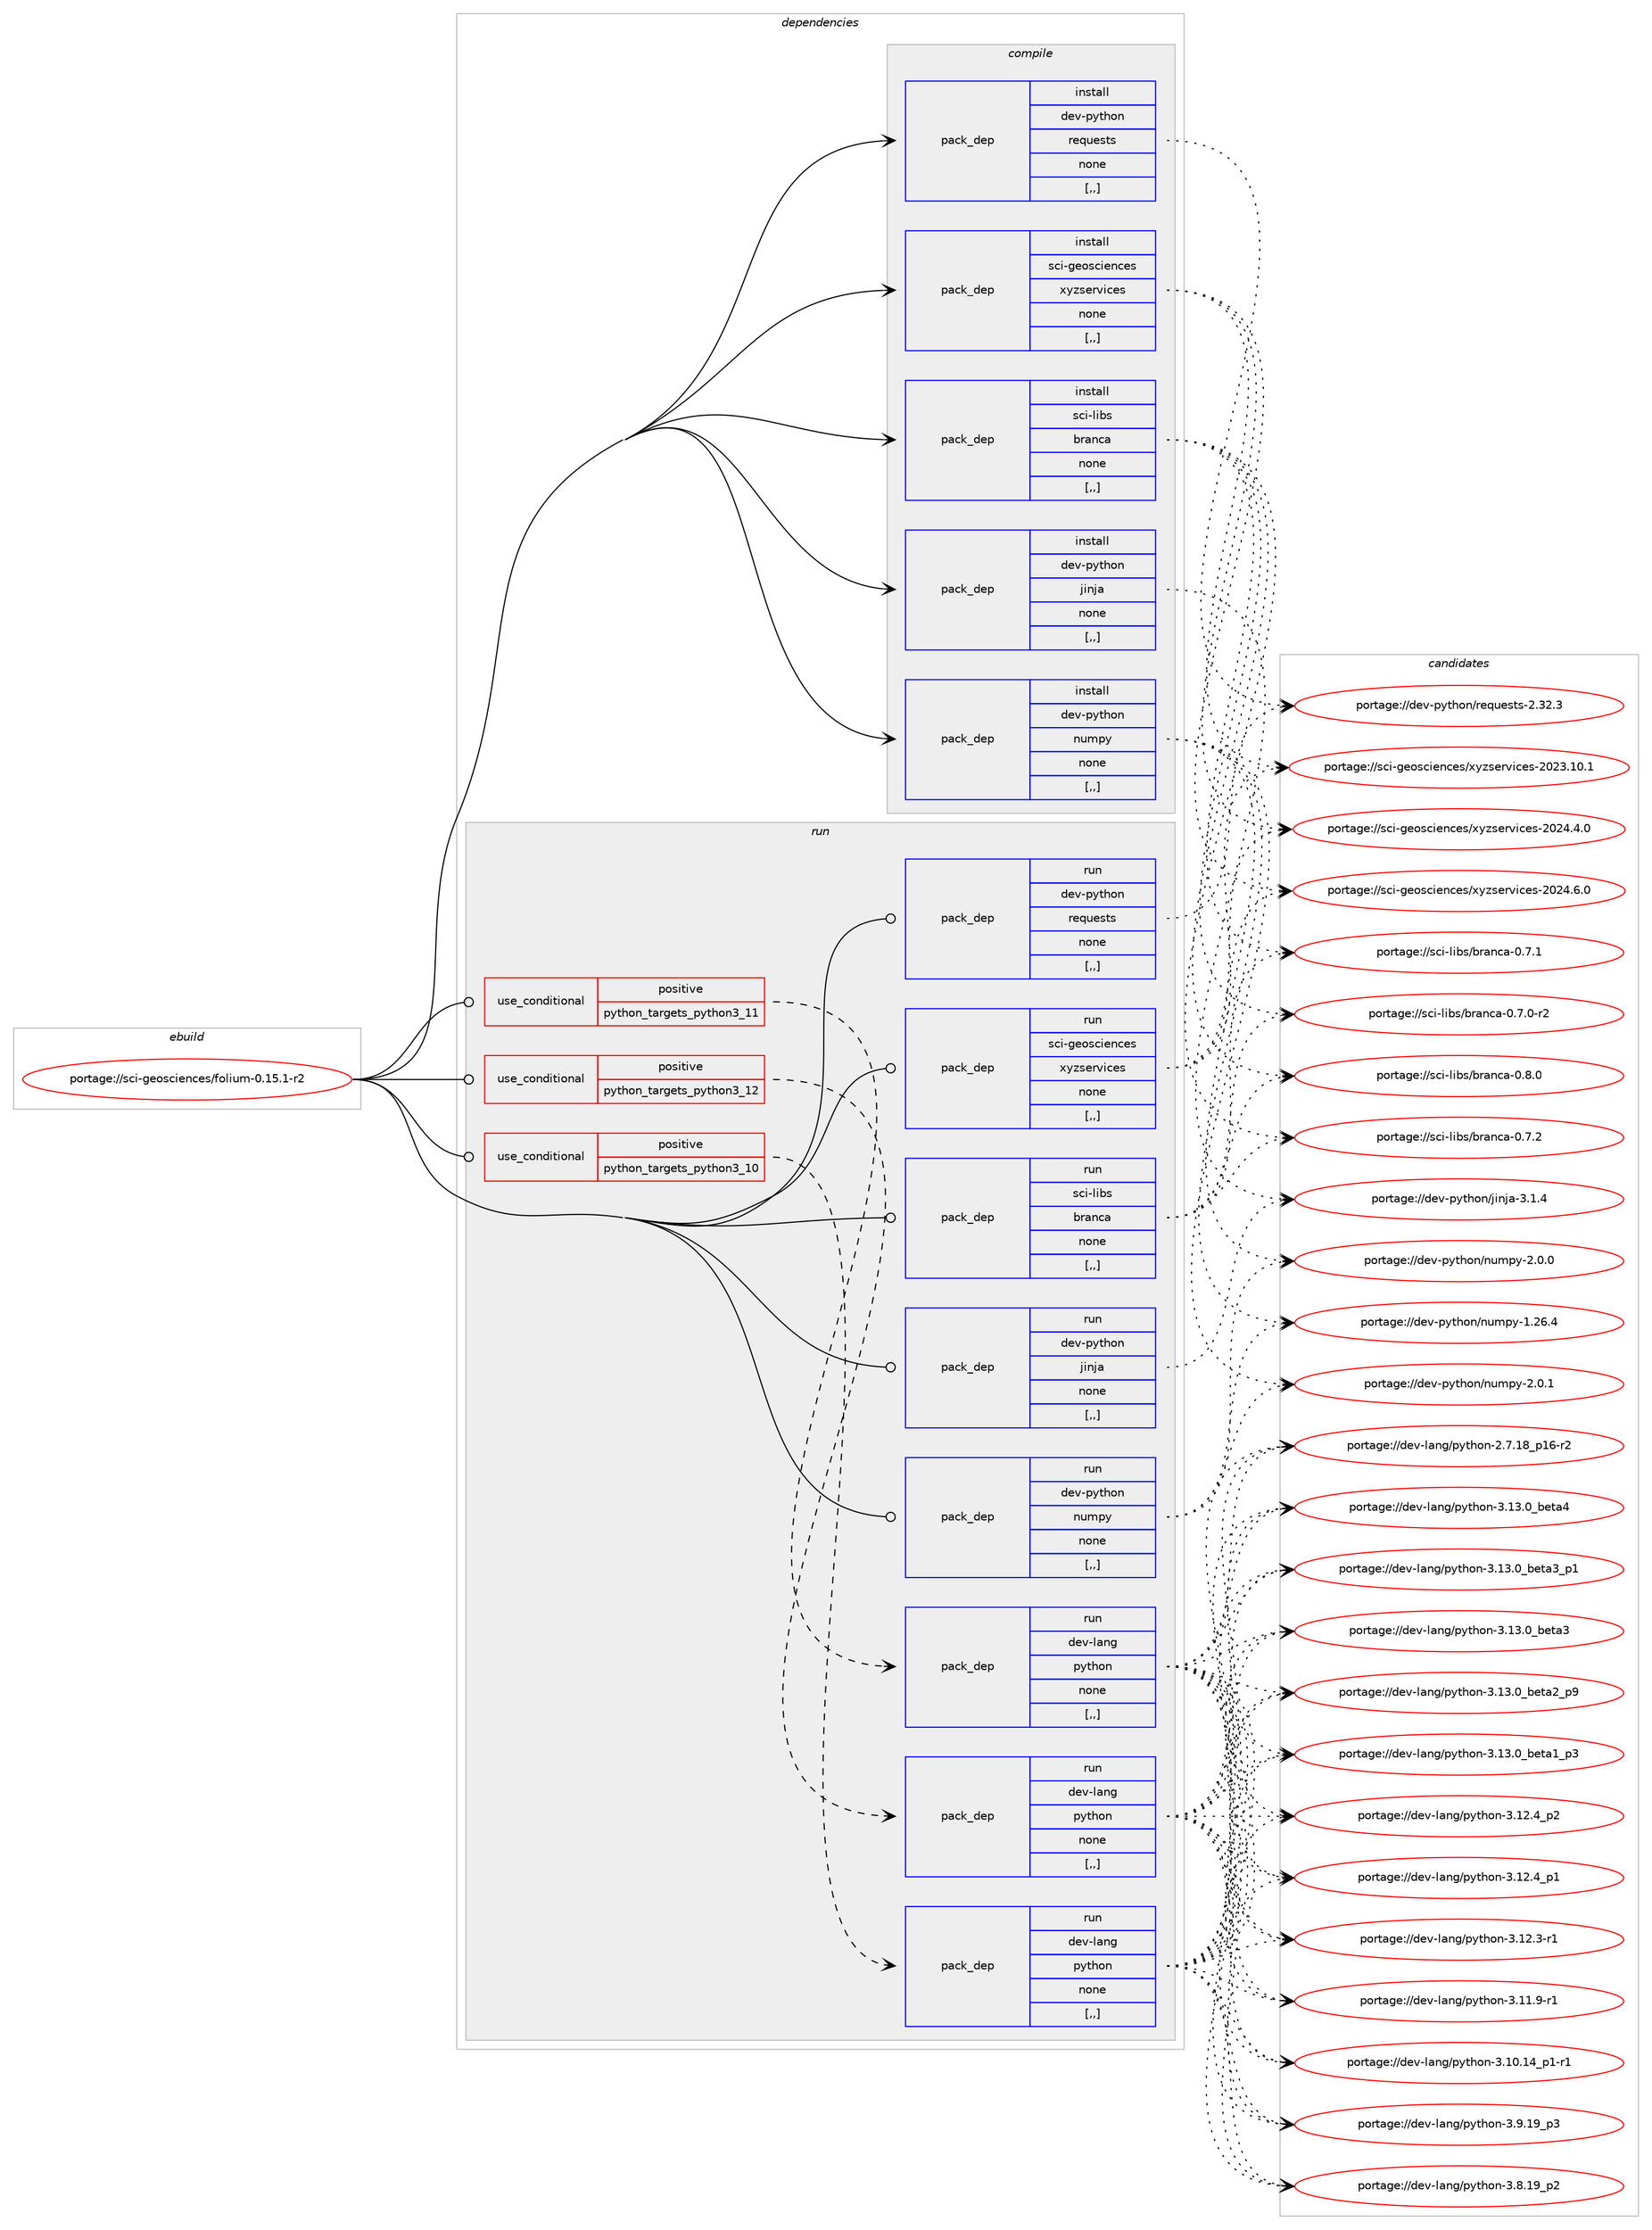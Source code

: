 digraph prolog {

# *************
# Graph options
# *************

newrank=true;
concentrate=true;
compound=true;
graph [rankdir=LR,fontname=Helvetica,fontsize=10,ranksep=1.5];#, ranksep=2.5, nodesep=0.2];
edge  [arrowhead=vee];
node  [fontname=Helvetica,fontsize=10];

# **********
# The ebuild
# **********

subgraph cluster_leftcol {
color=gray;
label=<<i>ebuild</i>>;
id [label="portage://sci-geosciences/folium-0.15.1-r2", color=red, width=4, href="../sci-geosciences/folium-0.15.1-r2.svg"];
}

# ****************
# The dependencies
# ****************

subgraph cluster_midcol {
color=gray;
label=<<i>dependencies</i>>;
subgraph cluster_compile {
fillcolor="#eeeeee";
style=filled;
label=<<i>compile</i>>;
subgraph pack288505 {
dependency395911 [label=<<TABLE BORDER="0" CELLBORDER="1" CELLSPACING="0" CELLPADDING="4" WIDTH="220"><TR><TD ROWSPAN="6" CELLPADDING="30">pack_dep</TD></TR><TR><TD WIDTH="110">install</TD></TR><TR><TD>dev-python</TD></TR><TR><TD>jinja</TD></TR><TR><TD>none</TD></TR><TR><TD>[,,]</TD></TR></TABLE>>, shape=none, color=blue];
}
id:e -> dependency395911:w [weight=20,style="solid",arrowhead="vee"];
subgraph pack288506 {
dependency395912 [label=<<TABLE BORDER="0" CELLBORDER="1" CELLSPACING="0" CELLPADDING="4" WIDTH="220"><TR><TD ROWSPAN="6" CELLPADDING="30">pack_dep</TD></TR><TR><TD WIDTH="110">install</TD></TR><TR><TD>dev-python</TD></TR><TR><TD>numpy</TD></TR><TR><TD>none</TD></TR><TR><TD>[,,]</TD></TR></TABLE>>, shape=none, color=blue];
}
id:e -> dependency395912:w [weight=20,style="solid",arrowhead="vee"];
subgraph pack288507 {
dependency395913 [label=<<TABLE BORDER="0" CELLBORDER="1" CELLSPACING="0" CELLPADDING="4" WIDTH="220"><TR><TD ROWSPAN="6" CELLPADDING="30">pack_dep</TD></TR><TR><TD WIDTH="110">install</TD></TR><TR><TD>dev-python</TD></TR><TR><TD>requests</TD></TR><TR><TD>none</TD></TR><TR><TD>[,,]</TD></TR></TABLE>>, shape=none, color=blue];
}
id:e -> dependency395913:w [weight=20,style="solid",arrowhead="vee"];
subgraph pack288508 {
dependency395914 [label=<<TABLE BORDER="0" CELLBORDER="1" CELLSPACING="0" CELLPADDING="4" WIDTH="220"><TR><TD ROWSPAN="6" CELLPADDING="30">pack_dep</TD></TR><TR><TD WIDTH="110">install</TD></TR><TR><TD>sci-geosciences</TD></TR><TR><TD>xyzservices</TD></TR><TR><TD>none</TD></TR><TR><TD>[,,]</TD></TR></TABLE>>, shape=none, color=blue];
}
id:e -> dependency395914:w [weight=20,style="solid",arrowhead="vee"];
subgraph pack288509 {
dependency395915 [label=<<TABLE BORDER="0" CELLBORDER="1" CELLSPACING="0" CELLPADDING="4" WIDTH="220"><TR><TD ROWSPAN="6" CELLPADDING="30">pack_dep</TD></TR><TR><TD WIDTH="110">install</TD></TR><TR><TD>sci-libs</TD></TR><TR><TD>branca</TD></TR><TR><TD>none</TD></TR><TR><TD>[,,]</TD></TR></TABLE>>, shape=none, color=blue];
}
id:e -> dependency395915:w [weight=20,style="solid",arrowhead="vee"];
}
subgraph cluster_compileandrun {
fillcolor="#eeeeee";
style=filled;
label=<<i>compile and run</i>>;
}
subgraph cluster_run {
fillcolor="#eeeeee";
style=filled;
label=<<i>run</i>>;
subgraph cond104590 {
dependency395916 [label=<<TABLE BORDER="0" CELLBORDER="1" CELLSPACING="0" CELLPADDING="4"><TR><TD ROWSPAN="3" CELLPADDING="10">use_conditional</TD></TR><TR><TD>positive</TD></TR><TR><TD>python_targets_python3_10</TD></TR></TABLE>>, shape=none, color=red];
subgraph pack288510 {
dependency395917 [label=<<TABLE BORDER="0" CELLBORDER="1" CELLSPACING="0" CELLPADDING="4" WIDTH="220"><TR><TD ROWSPAN="6" CELLPADDING="30">pack_dep</TD></TR><TR><TD WIDTH="110">run</TD></TR><TR><TD>dev-lang</TD></TR><TR><TD>python</TD></TR><TR><TD>none</TD></TR><TR><TD>[,,]</TD></TR></TABLE>>, shape=none, color=blue];
}
dependency395916:e -> dependency395917:w [weight=20,style="dashed",arrowhead="vee"];
}
id:e -> dependency395916:w [weight=20,style="solid",arrowhead="odot"];
subgraph cond104591 {
dependency395918 [label=<<TABLE BORDER="0" CELLBORDER="1" CELLSPACING="0" CELLPADDING="4"><TR><TD ROWSPAN="3" CELLPADDING="10">use_conditional</TD></TR><TR><TD>positive</TD></TR><TR><TD>python_targets_python3_11</TD></TR></TABLE>>, shape=none, color=red];
subgraph pack288511 {
dependency395919 [label=<<TABLE BORDER="0" CELLBORDER="1" CELLSPACING="0" CELLPADDING="4" WIDTH="220"><TR><TD ROWSPAN="6" CELLPADDING="30">pack_dep</TD></TR><TR><TD WIDTH="110">run</TD></TR><TR><TD>dev-lang</TD></TR><TR><TD>python</TD></TR><TR><TD>none</TD></TR><TR><TD>[,,]</TD></TR></TABLE>>, shape=none, color=blue];
}
dependency395918:e -> dependency395919:w [weight=20,style="dashed",arrowhead="vee"];
}
id:e -> dependency395918:w [weight=20,style="solid",arrowhead="odot"];
subgraph cond104592 {
dependency395920 [label=<<TABLE BORDER="0" CELLBORDER="1" CELLSPACING="0" CELLPADDING="4"><TR><TD ROWSPAN="3" CELLPADDING="10">use_conditional</TD></TR><TR><TD>positive</TD></TR><TR><TD>python_targets_python3_12</TD></TR></TABLE>>, shape=none, color=red];
subgraph pack288512 {
dependency395921 [label=<<TABLE BORDER="0" CELLBORDER="1" CELLSPACING="0" CELLPADDING="4" WIDTH="220"><TR><TD ROWSPAN="6" CELLPADDING="30">pack_dep</TD></TR><TR><TD WIDTH="110">run</TD></TR><TR><TD>dev-lang</TD></TR><TR><TD>python</TD></TR><TR><TD>none</TD></TR><TR><TD>[,,]</TD></TR></TABLE>>, shape=none, color=blue];
}
dependency395920:e -> dependency395921:w [weight=20,style="dashed",arrowhead="vee"];
}
id:e -> dependency395920:w [weight=20,style="solid",arrowhead="odot"];
subgraph pack288513 {
dependency395922 [label=<<TABLE BORDER="0" CELLBORDER="1" CELLSPACING="0" CELLPADDING="4" WIDTH="220"><TR><TD ROWSPAN="6" CELLPADDING="30">pack_dep</TD></TR><TR><TD WIDTH="110">run</TD></TR><TR><TD>dev-python</TD></TR><TR><TD>jinja</TD></TR><TR><TD>none</TD></TR><TR><TD>[,,]</TD></TR></TABLE>>, shape=none, color=blue];
}
id:e -> dependency395922:w [weight=20,style="solid",arrowhead="odot"];
subgraph pack288514 {
dependency395923 [label=<<TABLE BORDER="0" CELLBORDER="1" CELLSPACING="0" CELLPADDING="4" WIDTH="220"><TR><TD ROWSPAN="6" CELLPADDING="30">pack_dep</TD></TR><TR><TD WIDTH="110">run</TD></TR><TR><TD>dev-python</TD></TR><TR><TD>numpy</TD></TR><TR><TD>none</TD></TR><TR><TD>[,,]</TD></TR></TABLE>>, shape=none, color=blue];
}
id:e -> dependency395923:w [weight=20,style="solid",arrowhead="odot"];
subgraph pack288515 {
dependency395924 [label=<<TABLE BORDER="0" CELLBORDER="1" CELLSPACING="0" CELLPADDING="4" WIDTH="220"><TR><TD ROWSPAN="6" CELLPADDING="30">pack_dep</TD></TR><TR><TD WIDTH="110">run</TD></TR><TR><TD>dev-python</TD></TR><TR><TD>requests</TD></TR><TR><TD>none</TD></TR><TR><TD>[,,]</TD></TR></TABLE>>, shape=none, color=blue];
}
id:e -> dependency395924:w [weight=20,style="solid",arrowhead="odot"];
subgraph pack288516 {
dependency395925 [label=<<TABLE BORDER="0" CELLBORDER="1" CELLSPACING="0" CELLPADDING="4" WIDTH="220"><TR><TD ROWSPAN="6" CELLPADDING="30">pack_dep</TD></TR><TR><TD WIDTH="110">run</TD></TR><TR><TD>sci-geosciences</TD></TR><TR><TD>xyzservices</TD></TR><TR><TD>none</TD></TR><TR><TD>[,,]</TD></TR></TABLE>>, shape=none, color=blue];
}
id:e -> dependency395925:w [weight=20,style="solid",arrowhead="odot"];
subgraph pack288517 {
dependency395926 [label=<<TABLE BORDER="0" CELLBORDER="1" CELLSPACING="0" CELLPADDING="4" WIDTH="220"><TR><TD ROWSPAN="6" CELLPADDING="30">pack_dep</TD></TR><TR><TD WIDTH="110">run</TD></TR><TR><TD>sci-libs</TD></TR><TR><TD>branca</TD></TR><TR><TD>none</TD></TR><TR><TD>[,,]</TD></TR></TABLE>>, shape=none, color=blue];
}
id:e -> dependency395926:w [weight=20,style="solid",arrowhead="odot"];
}
}

# **************
# The candidates
# **************

subgraph cluster_choices {
rank=same;
color=gray;
label=<<i>candidates</i>>;

subgraph choice288505 {
color=black;
nodesep=1;
choice100101118451121211161041111104710610511010697455146494652 [label="portage://dev-python/jinja-3.1.4", color=red, width=4,href="../dev-python/jinja-3.1.4.svg"];
dependency395911:e -> choice100101118451121211161041111104710610511010697455146494652:w [style=dotted,weight="100"];
}
subgraph choice288506 {
color=black;
nodesep=1;
choice1001011184511212111610411111047110117109112121455046484649 [label="portage://dev-python/numpy-2.0.1", color=red, width=4,href="../dev-python/numpy-2.0.1.svg"];
choice1001011184511212111610411111047110117109112121455046484648 [label="portage://dev-python/numpy-2.0.0", color=red, width=4,href="../dev-python/numpy-2.0.0.svg"];
choice100101118451121211161041111104711011710911212145494650544652 [label="portage://dev-python/numpy-1.26.4", color=red, width=4,href="../dev-python/numpy-1.26.4.svg"];
dependency395912:e -> choice1001011184511212111610411111047110117109112121455046484649:w [style=dotted,weight="100"];
dependency395912:e -> choice1001011184511212111610411111047110117109112121455046484648:w [style=dotted,weight="100"];
dependency395912:e -> choice100101118451121211161041111104711011710911212145494650544652:w [style=dotted,weight="100"];
}
subgraph choice288507 {
color=black;
nodesep=1;
choice100101118451121211161041111104711410111311710111511611545504651504651 [label="portage://dev-python/requests-2.32.3", color=red, width=4,href="../dev-python/requests-2.32.3.svg"];
dependency395913:e -> choice100101118451121211161041111104711410111311710111511611545504651504651:w [style=dotted,weight="100"];
}
subgraph choice288508 {
color=black;
nodesep=1;
choice115991054510310111111599105101110991011154712012112211510111411810599101115455048505246544648 [label="portage://sci-geosciences/xyzservices-2024.6.0", color=red, width=4,href="../sci-geosciences/xyzservices-2024.6.0.svg"];
choice115991054510310111111599105101110991011154712012112211510111411810599101115455048505246524648 [label="portage://sci-geosciences/xyzservices-2024.4.0", color=red, width=4,href="../sci-geosciences/xyzservices-2024.4.0.svg"];
choice11599105451031011111159910510111099101115471201211221151011141181059910111545504850514649484649 [label="portage://sci-geosciences/xyzservices-2023.10.1", color=red, width=4,href="../sci-geosciences/xyzservices-2023.10.1.svg"];
dependency395914:e -> choice115991054510310111111599105101110991011154712012112211510111411810599101115455048505246544648:w [style=dotted,weight="100"];
dependency395914:e -> choice115991054510310111111599105101110991011154712012112211510111411810599101115455048505246524648:w [style=dotted,weight="100"];
dependency395914:e -> choice11599105451031011111159910510111099101115471201211221151011141181059910111545504850514649484649:w [style=dotted,weight="100"];
}
subgraph choice288509 {
color=black;
nodesep=1;
choice1159910545108105981154798114971109997454846564648 [label="portage://sci-libs/branca-0.8.0", color=red, width=4,href="../sci-libs/branca-0.8.0.svg"];
choice1159910545108105981154798114971109997454846554650 [label="portage://sci-libs/branca-0.7.2", color=red, width=4,href="../sci-libs/branca-0.7.2.svg"];
choice1159910545108105981154798114971109997454846554649 [label="portage://sci-libs/branca-0.7.1", color=red, width=4,href="../sci-libs/branca-0.7.1.svg"];
choice11599105451081059811547981149711099974548465546484511450 [label="portage://sci-libs/branca-0.7.0-r2", color=red, width=4,href="../sci-libs/branca-0.7.0-r2.svg"];
dependency395915:e -> choice1159910545108105981154798114971109997454846564648:w [style=dotted,weight="100"];
dependency395915:e -> choice1159910545108105981154798114971109997454846554650:w [style=dotted,weight="100"];
dependency395915:e -> choice1159910545108105981154798114971109997454846554649:w [style=dotted,weight="100"];
dependency395915:e -> choice11599105451081059811547981149711099974548465546484511450:w [style=dotted,weight="100"];
}
subgraph choice288510 {
color=black;
nodesep=1;
choice1001011184510897110103471121211161041111104551464951464895981011169752 [label="portage://dev-lang/python-3.13.0_beta4", color=red, width=4,href="../dev-lang/python-3.13.0_beta4.svg"];
choice10010111845108971101034711212111610411111045514649514648959810111697519511249 [label="portage://dev-lang/python-3.13.0_beta3_p1", color=red, width=4,href="../dev-lang/python-3.13.0_beta3_p1.svg"];
choice1001011184510897110103471121211161041111104551464951464895981011169751 [label="portage://dev-lang/python-3.13.0_beta3", color=red, width=4,href="../dev-lang/python-3.13.0_beta3.svg"];
choice10010111845108971101034711212111610411111045514649514648959810111697509511257 [label="portage://dev-lang/python-3.13.0_beta2_p9", color=red, width=4,href="../dev-lang/python-3.13.0_beta2_p9.svg"];
choice10010111845108971101034711212111610411111045514649514648959810111697499511251 [label="portage://dev-lang/python-3.13.0_beta1_p3", color=red, width=4,href="../dev-lang/python-3.13.0_beta1_p3.svg"];
choice100101118451089711010347112121116104111110455146495046529511250 [label="portage://dev-lang/python-3.12.4_p2", color=red, width=4,href="../dev-lang/python-3.12.4_p2.svg"];
choice100101118451089711010347112121116104111110455146495046529511249 [label="portage://dev-lang/python-3.12.4_p1", color=red, width=4,href="../dev-lang/python-3.12.4_p1.svg"];
choice100101118451089711010347112121116104111110455146495046514511449 [label="portage://dev-lang/python-3.12.3-r1", color=red, width=4,href="../dev-lang/python-3.12.3-r1.svg"];
choice100101118451089711010347112121116104111110455146494946574511449 [label="portage://dev-lang/python-3.11.9-r1", color=red, width=4,href="../dev-lang/python-3.11.9-r1.svg"];
choice100101118451089711010347112121116104111110455146494846495295112494511449 [label="portage://dev-lang/python-3.10.14_p1-r1", color=red, width=4,href="../dev-lang/python-3.10.14_p1-r1.svg"];
choice100101118451089711010347112121116104111110455146574649579511251 [label="portage://dev-lang/python-3.9.19_p3", color=red, width=4,href="../dev-lang/python-3.9.19_p3.svg"];
choice100101118451089711010347112121116104111110455146564649579511250 [label="portage://dev-lang/python-3.8.19_p2", color=red, width=4,href="../dev-lang/python-3.8.19_p2.svg"];
choice100101118451089711010347112121116104111110455046554649569511249544511450 [label="portage://dev-lang/python-2.7.18_p16-r2", color=red, width=4,href="../dev-lang/python-2.7.18_p16-r2.svg"];
dependency395917:e -> choice1001011184510897110103471121211161041111104551464951464895981011169752:w [style=dotted,weight="100"];
dependency395917:e -> choice10010111845108971101034711212111610411111045514649514648959810111697519511249:w [style=dotted,weight="100"];
dependency395917:e -> choice1001011184510897110103471121211161041111104551464951464895981011169751:w [style=dotted,weight="100"];
dependency395917:e -> choice10010111845108971101034711212111610411111045514649514648959810111697509511257:w [style=dotted,weight="100"];
dependency395917:e -> choice10010111845108971101034711212111610411111045514649514648959810111697499511251:w [style=dotted,weight="100"];
dependency395917:e -> choice100101118451089711010347112121116104111110455146495046529511250:w [style=dotted,weight="100"];
dependency395917:e -> choice100101118451089711010347112121116104111110455146495046529511249:w [style=dotted,weight="100"];
dependency395917:e -> choice100101118451089711010347112121116104111110455146495046514511449:w [style=dotted,weight="100"];
dependency395917:e -> choice100101118451089711010347112121116104111110455146494946574511449:w [style=dotted,weight="100"];
dependency395917:e -> choice100101118451089711010347112121116104111110455146494846495295112494511449:w [style=dotted,weight="100"];
dependency395917:e -> choice100101118451089711010347112121116104111110455146574649579511251:w [style=dotted,weight="100"];
dependency395917:e -> choice100101118451089711010347112121116104111110455146564649579511250:w [style=dotted,weight="100"];
dependency395917:e -> choice100101118451089711010347112121116104111110455046554649569511249544511450:w [style=dotted,weight="100"];
}
subgraph choice288511 {
color=black;
nodesep=1;
choice1001011184510897110103471121211161041111104551464951464895981011169752 [label="portage://dev-lang/python-3.13.0_beta4", color=red, width=4,href="../dev-lang/python-3.13.0_beta4.svg"];
choice10010111845108971101034711212111610411111045514649514648959810111697519511249 [label="portage://dev-lang/python-3.13.0_beta3_p1", color=red, width=4,href="../dev-lang/python-3.13.0_beta3_p1.svg"];
choice1001011184510897110103471121211161041111104551464951464895981011169751 [label="portage://dev-lang/python-3.13.0_beta3", color=red, width=4,href="../dev-lang/python-3.13.0_beta3.svg"];
choice10010111845108971101034711212111610411111045514649514648959810111697509511257 [label="portage://dev-lang/python-3.13.0_beta2_p9", color=red, width=4,href="../dev-lang/python-3.13.0_beta2_p9.svg"];
choice10010111845108971101034711212111610411111045514649514648959810111697499511251 [label="portage://dev-lang/python-3.13.0_beta1_p3", color=red, width=4,href="../dev-lang/python-3.13.0_beta1_p3.svg"];
choice100101118451089711010347112121116104111110455146495046529511250 [label="portage://dev-lang/python-3.12.4_p2", color=red, width=4,href="../dev-lang/python-3.12.4_p2.svg"];
choice100101118451089711010347112121116104111110455146495046529511249 [label="portage://dev-lang/python-3.12.4_p1", color=red, width=4,href="../dev-lang/python-3.12.4_p1.svg"];
choice100101118451089711010347112121116104111110455146495046514511449 [label="portage://dev-lang/python-3.12.3-r1", color=red, width=4,href="../dev-lang/python-3.12.3-r1.svg"];
choice100101118451089711010347112121116104111110455146494946574511449 [label="portage://dev-lang/python-3.11.9-r1", color=red, width=4,href="../dev-lang/python-3.11.9-r1.svg"];
choice100101118451089711010347112121116104111110455146494846495295112494511449 [label="portage://dev-lang/python-3.10.14_p1-r1", color=red, width=4,href="../dev-lang/python-3.10.14_p1-r1.svg"];
choice100101118451089711010347112121116104111110455146574649579511251 [label="portage://dev-lang/python-3.9.19_p3", color=red, width=4,href="../dev-lang/python-3.9.19_p3.svg"];
choice100101118451089711010347112121116104111110455146564649579511250 [label="portage://dev-lang/python-3.8.19_p2", color=red, width=4,href="../dev-lang/python-3.8.19_p2.svg"];
choice100101118451089711010347112121116104111110455046554649569511249544511450 [label="portage://dev-lang/python-2.7.18_p16-r2", color=red, width=4,href="../dev-lang/python-2.7.18_p16-r2.svg"];
dependency395919:e -> choice1001011184510897110103471121211161041111104551464951464895981011169752:w [style=dotted,weight="100"];
dependency395919:e -> choice10010111845108971101034711212111610411111045514649514648959810111697519511249:w [style=dotted,weight="100"];
dependency395919:e -> choice1001011184510897110103471121211161041111104551464951464895981011169751:w [style=dotted,weight="100"];
dependency395919:e -> choice10010111845108971101034711212111610411111045514649514648959810111697509511257:w [style=dotted,weight="100"];
dependency395919:e -> choice10010111845108971101034711212111610411111045514649514648959810111697499511251:w [style=dotted,weight="100"];
dependency395919:e -> choice100101118451089711010347112121116104111110455146495046529511250:w [style=dotted,weight="100"];
dependency395919:e -> choice100101118451089711010347112121116104111110455146495046529511249:w [style=dotted,weight="100"];
dependency395919:e -> choice100101118451089711010347112121116104111110455146495046514511449:w [style=dotted,weight="100"];
dependency395919:e -> choice100101118451089711010347112121116104111110455146494946574511449:w [style=dotted,weight="100"];
dependency395919:e -> choice100101118451089711010347112121116104111110455146494846495295112494511449:w [style=dotted,weight="100"];
dependency395919:e -> choice100101118451089711010347112121116104111110455146574649579511251:w [style=dotted,weight="100"];
dependency395919:e -> choice100101118451089711010347112121116104111110455146564649579511250:w [style=dotted,weight="100"];
dependency395919:e -> choice100101118451089711010347112121116104111110455046554649569511249544511450:w [style=dotted,weight="100"];
}
subgraph choice288512 {
color=black;
nodesep=1;
choice1001011184510897110103471121211161041111104551464951464895981011169752 [label="portage://dev-lang/python-3.13.0_beta4", color=red, width=4,href="../dev-lang/python-3.13.0_beta4.svg"];
choice10010111845108971101034711212111610411111045514649514648959810111697519511249 [label="portage://dev-lang/python-3.13.0_beta3_p1", color=red, width=4,href="../dev-lang/python-3.13.0_beta3_p1.svg"];
choice1001011184510897110103471121211161041111104551464951464895981011169751 [label="portage://dev-lang/python-3.13.0_beta3", color=red, width=4,href="../dev-lang/python-3.13.0_beta3.svg"];
choice10010111845108971101034711212111610411111045514649514648959810111697509511257 [label="portage://dev-lang/python-3.13.0_beta2_p9", color=red, width=4,href="../dev-lang/python-3.13.0_beta2_p9.svg"];
choice10010111845108971101034711212111610411111045514649514648959810111697499511251 [label="portage://dev-lang/python-3.13.0_beta1_p3", color=red, width=4,href="../dev-lang/python-3.13.0_beta1_p3.svg"];
choice100101118451089711010347112121116104111110455146495046529511250 [label="portage://dev-lang/python-3.12.4_p2", color=red, width=4,href="../dev-lang/python-3.12.4_p2.svg"];
choice100101118451089711010347112121116104111110455146495046529511249 [label="portage://dev-lang/python-3.12.4_p1", color=red, width=4,href="../dev-lang/python-3.12.4_p1.svg"];
choice100101118451089711010347112121116104111110455146495046514511449 [label="portage://dev-lang/python-3.12.3-r1", color=red, width=4,href="../dev-lang/python-3.12.3-r1.svg"];
choice100101118451089711010347112121116104111110455146494946574511449 [label="portage://dev-lang/python-3.11.9-r1", color=red, width=4,href="../dev-lang/python-3.11.9-r1.svg"];
choice100101118451089711010347112121116104111110455146494846495295112494511449 [label="portage://dev-lang/python-3.10.14_p1-r1", color=red, width=4,href="../dev-lang/python-3.10.14_p1-r1.svg"];
choice100101118451089711010347112121116104111110455146574649579511251 [label="portage://dev-lang/python-3.9.19_p3", color=red, width=4,href="../dev-lang/python-3.9.19_p3.svg"];
choice100101118451089711010347112121116104111110455146564649579511250 [label="portage://dev-lang/python-3.8.19_p2", color=red, width=4,href="../dev-lang/python-3.8.19_p2.svg"];
choice100101118451089711010347112121116104111110455046554649569511249544511450 [label="portage://dev-lang/python-2.7.18_p16-r2", color=red, width=4,href="../dev-lang/python-2.7.18_p16-r2.svg"];
dependency395921:e -> choice1001011184510897110103471121211161041111104551464951464895981011169752:w [style=dotted,weight="100"];
dependency395921:e -> choice10010111845108971101034711212111610411111045514649514648959810111697519511249:w [style=dotted,weight="100"];
dependency395921:e -> choice1001011184510897110103471121211161041111104551464951464895981011169751:w [style=dotted,weight="100"];
dependency395921:e -> choice10010111845108971101034711212111610411111045514649514648959810111697509511257:w [style=dotted,weight="100"];
dependency395921:e -> choice10010111845108971101034711212111610411111045514649514648959810111697499511251:w [style=dotted,weight="100"];
dependency395921:e -> choice100101118451089711010347112121116104111110455146495046529511250:w [style=dotted,weight="100"];
dependency395921:e -> choice100101118451089711010347112121116104111110455146495046529511249:w [style=dotted,weight="100"];
dependency395921:e -> choice100101118451089711010347112121116104111110455146495046514511449:w [style=dotted,weight="100"];
dependency395921:e -> choice100101118451089711010347112121116104111110455146494946574511449:w [style=dotted,weight="100"];
dependency395921:e -> choice100101118451089711010347112121116104111110455146494846495295112494511449:w [style=dotted,weight="100"];
dependency395921:e -> choice100101118451089711010347112121116104111110455146574649579511251:w [style=dotted,weight="100"];
dependency395921:e -> choice100101118451089711010347112121116104111110455146564649579511250:w [style=dotted,weight="100"];
dependency395921:e -> choice100101118451089711010347112121116104111110455046554649569511249544511450:w [style=dotted,weight="100"];
}
subgraph choice288513 {
color=black;
nodesep=1;
choice100101118451121211161041111104710610511010697455146494652 [label="portage://dev-python/jinja-3.1.4", color=red, width=4,href="../dev-python/jinja-3.1.4.svg"];
dependency395922:e -> choice100101118451121211161041111104710610511010697455146494652:w [style=dotted,weight="100"];
}
subgraph choice288514 {
color=black;
nodesep=1;
choice1001011184511212111610411111047110117109112121455046484649 [label="portage://dev-python/numpy-2.0.1", color=red, width=4,href="../dev-python/numpy-2.0.1.svg"];
choice1001011184511212111610411111047110117109112121455046484648 [label="portage://dev-python/numpy-2.0.0", color=red, width=4,href="../dev-python/numpy-2.0.0.svg"];
choice100101118451121211161041111104711011710911212145494650544652 [label="portage://dev-python/numpy-1.26.4", color=red, width=4,href="../dev-python/numpy-1.26.4.svg"];
dependency395923:e -> choice1001011184511212111610411111047110117109112121455046484649:w [style=dotted,weight="100"];
dependency395923:e -> choice1001011184511212111610411111047110117109112121455046484648:w [style=dotted,weight="100"];
dependency395923:e -> choice100101118451121211161041111104711011710911212145494650544652:w [style=dotted,weight="100"];
}
subgraph choice288515 {
color=black;
nodesep=1;
choice100101118451121211161041111104711410111311710111511611545504651504651 [label="portage://dev-python/requests-2.32.3", color=red, width=4,href="../dev-python/requests-2.32.3.svg"];
dependency395924:e -> choice100101118451121211161041111104711410111311710111511611545504651504651:w [style=dotted,weight="100"];
}
subgraph choice288516 {
color=black;
nodesep=1;
choice115991054510310111111599105101110991011154712012112211510111411810599101115455048505246544648 [label="portage://sci-geosciences/xyzservices-2024.6.0", color=red, width=4,href="../sci-geosciences/xyzservices-2024.6.0.svg"];
choice115991054510310111111599105101110991011154712012112211510111411810599101115455048505246524648 [label="portage://sci-geosciences/xyzservices-2024.4.0", color=red, width=4,href="../sci-geosciences/xyzservices-2024.4.0.svg"];
choice11599105451031011111159910510111099101115471201211221151011141181059910111545504850514649484649 [label="portage://sci-geosciences/xyzservices-2023.10.1", color=red, width=4,href="../sci-geosciences/xyzservices-2023.10.1.svg"];
dependency395925:e -> choice115991054510310111111599105101110991011154712012112211510111411810599101115455048505246544648:w [style=dotted,weight="100"];
dependency395925:e -> choice115991054510310111111599105101110991011154712012112211510111411810599101115455048505246524648:w [style=dotted,weight="100"];
dependency395925:e -> choice11599105451031011111159910510111099101115471201211221151011141181059910111545504850514649484649:w [style=dotted,weight="100"];
}
subgraph choice288517 {
color=black;
nodesep=1;
choice1159910545108105981154798114971109997454846564648 [label="portage://sci-libs/branca-0.8.0", color=red, width=4,href="../sci-libs/branca-0.8.0.svg"];
choice1159910545108105981154798114971109997454846554650 [label="portage://sci-libs/branca-0.7.2", color=red, width=4,href="../sci-libs/branca-0.7.2.svg"];
choice1159910545108105981154798114971109997454846554649 [label="portage://sci-libs/branca-0.7.1", color=red, width=4,href="../sci-libs/branca-0.7.1.svg"];
choice11599105451081059811547981149711099974548465546484511450 [label="portage://sci-libs/branca-0.7.0-r2", color=red, width=4,href="../sci-libs/branca-0.7.0-r2.svg"];
dependency395926:e -> choice1159910545108105981154798114971109997454846564648:w [style=dotted,weight="100"];
dependency395926:e -> choice1159910545108105981154798114971109997454846554650:w [style=dotted,weight="100"];
dependency395926:e -> choice1159910545108105981154798114971109997454846554649:w [style=dotted,weight="100"];
dependency395926:e -> choice11599105451081059811547981149711099974548465546484511450:w [style=dotted,weight="100"];
}
}

}
